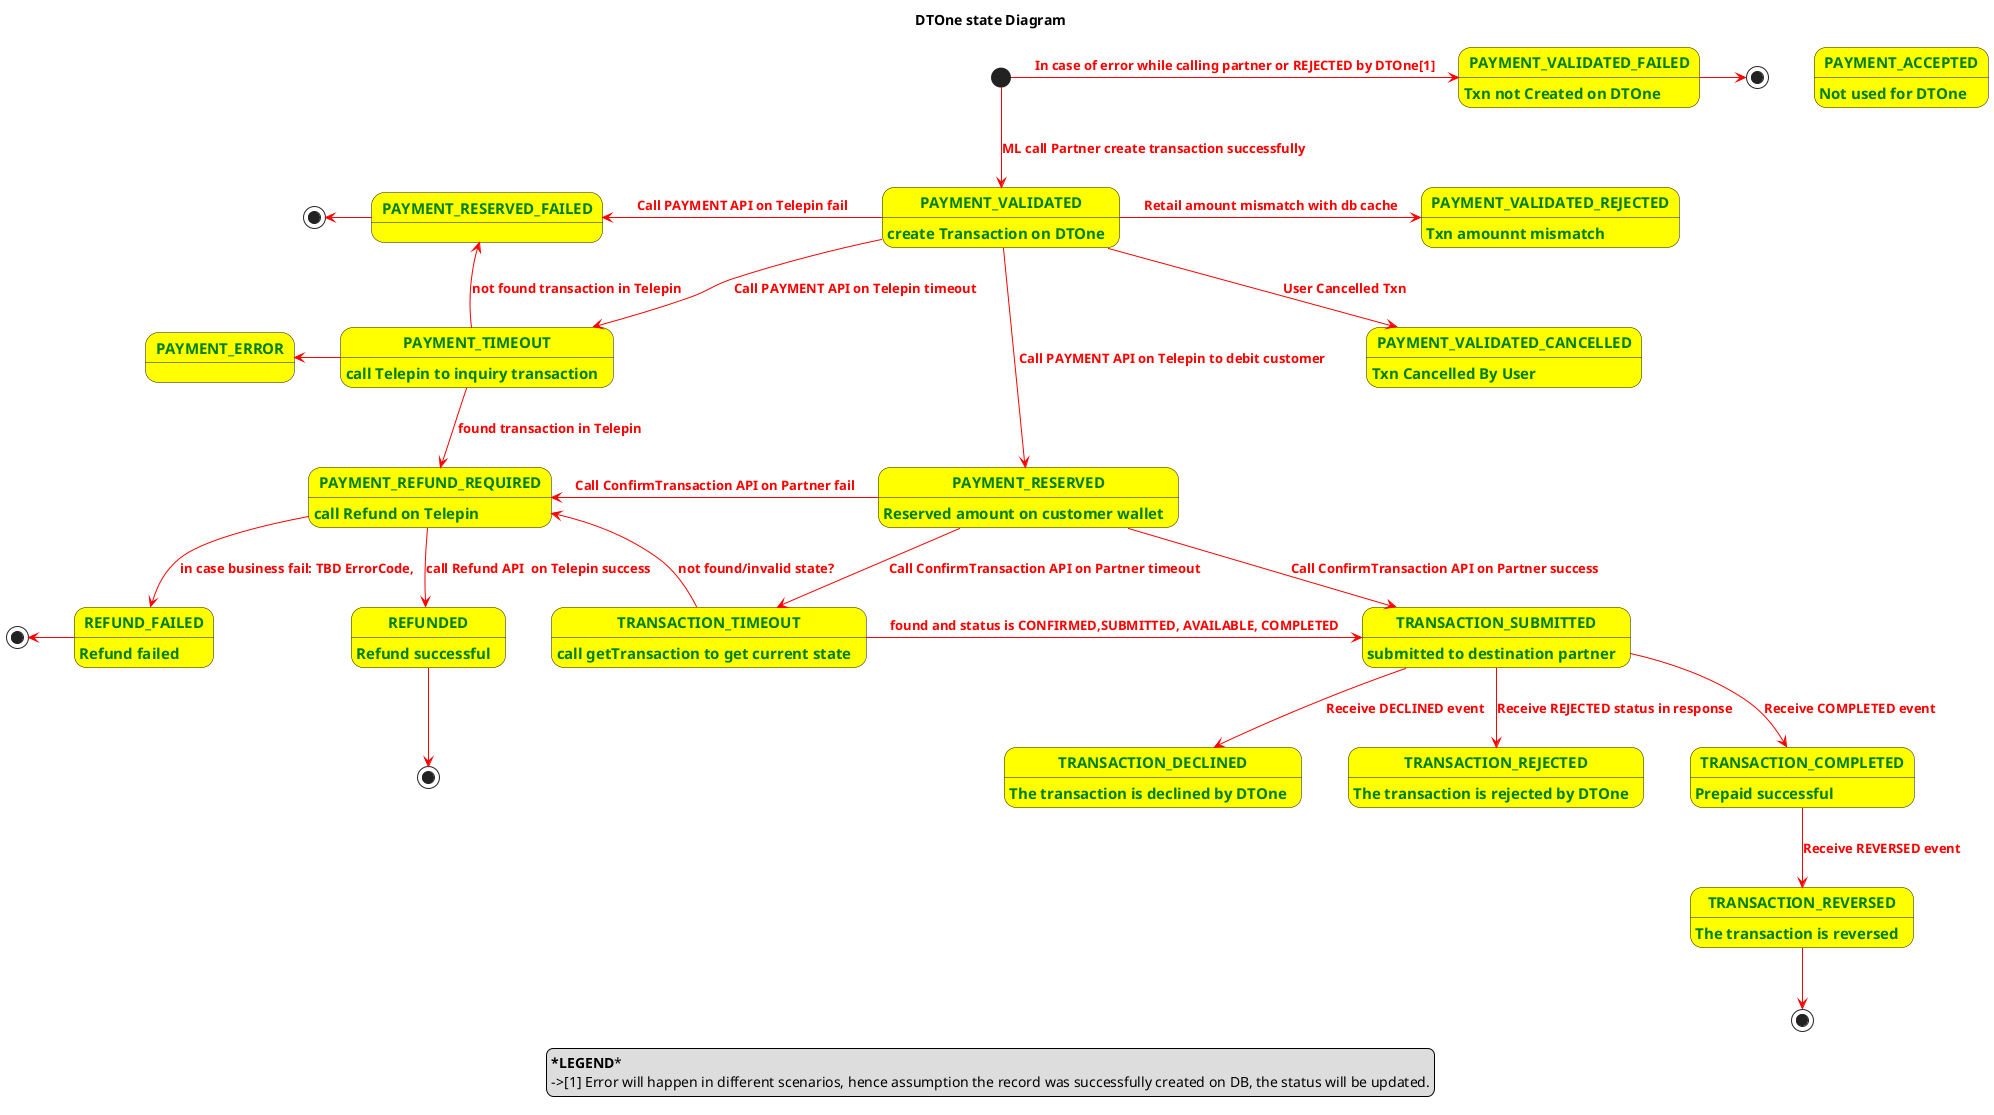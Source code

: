 @startuml
skinparam State {
  BackgroundColor yellow
  FontColor GREEN
  FontName Sanserif
  FontSize 15
  FontStyle bold
'LineColor Red

}

<style>
 arrow {
  FontColor RED
  FontName Sanserif
  FontStyle bold
    LineColor Red
  }

</style>
title DTOne state Diagram
state end1    <<end>>
state end2    <<end>>
state end3    <<end>>
state end5    <<end>>

'state PAYMENT_VALIDATED #magenta
'state s1 : s1 description
'state s2 #pink;line:red;line.bold;text:red : s2 description
'state s3 #palegreen;line:green;line.dashed;text:green : s3 description
'state s4 #aliceblue;line:blue;line.dotted;text:blue   : s4 description
' start, choice, fork, join, end
' For an example: state end5    <<end>>

[*] -down-> PAYMENT_VALIDATED : ML call Partner create transaction successfully
[*] -> PAYMENT_VALIDATED_FAILED: In case of error while calling partner or REJECTED by DTOne[1]


PAYMENT_VALIDATED -down-> PAYMENT_VALIDATED_CANCELLED: User Cancelled Txn
PAYMENT_VALIDATED -down-> PAYMENT_RESERVED : Call PAYMENT API on Telepin to debit customer
PAYMENT_VALIDATED -right-> PAYMENT_VALIDATED_REJECTED : Retail amount mismatch with db cache
PAYMENT_VALIDATED -left-> PAYMENT_RESERVED_FAILED : Call PAYMENT API on Telepin fail
PAYMENT_VALIDATED -down-> PAYMENT_TIMEOUT : Call PAYMENT API on Telepin timeout

PAYMENT_TIMEOUT -up->PAYMENT_RESERVED_FAILED: not found transaction in Telepin
PAYMENT_TIMEOUT -down->PAYMENT_REFUND_REQUIRED: found transaction in Telepin
PAYMENT_TIMEOUT -left-> PAYMENT_ERROR

PAYMENT_REFUND_REQUIRED -down-> REFUNDED: call Refund API  on Telepin success
PAYMENT_REFUND_REQUIRED -down-> REFUND_FAILED: in case business fail: TBD ErrorCode,


PAYMENT_RESERVED -down-> TRANSACTION_SUBMITTED: Call ConfirmTransaction API on Partner success
PAYMENT_RESERVED -left-> PAYMENT_REFUND_REQUIRED : Call ConfirmTransaction API on Partner fail
PAYMENT_RESERVED -down-> TRANSACTION_TIMEOUT : Call ConfirmTransaction API on Partner timeout
TRANSACTION_TIMEOUT -down-> PAYMENT_REFUND_REQUIRED: not found/invalid state?
TRANSACTION_TIMEOUT -right-> TRANSACTION_SUBMITTED: found and status is CONFIRMED,SUBMITTED, AVAILABLE, COMPLETED

TRANSACTION_SUBMITTED -down-> TRANSACTION_DECLINED: Receive DECLINED event
TRANSACTION_SUBMITTED -down-> TRANSACTION_REJECTED: Receive REJECTED status in response
TRANSACTION_SUBMITTED -down-> TRANSACTION_COMPLETED: Receive COMPLETED event
TRANSACTION_COMPLETED -down-> TRANSACTION_REVERSED: Receive REVERSED event

REFUNDED --> [*]
PAYMENT_VALIDATED_FAILED -right-> end1
PAYMENT_RESERVED_FAILED -left-> end2
REFUND_FAILED -left-> end3
TRANSACTION_REVERSED -down-> end5

PAYMENT_VALIDATED: create Transaction on DTOne
PAYMENT_VALIDATED_FAILED: Txn not Created on DTOne
PAYMENT_VALIDATED_REJECTED: Txn amounnt mismatch
PAYMENT_VALIDATED_CANCELLED: Txn Cancelled By User
PAYMENT_ACCEPTED : Not used for DTOne
PAYMENT_RESERVED: Reserved amount on customer wallet
PAYMENT_TIMEOUT: call Telepin to inquiry transaction
TRANSACTION_SUBMITTED: submitted to destination partner
TRANSACTION_DECLINED: The transaction is declined by DTOne
TRANSACTION_COMPLETED : Prepaid successful
TRANSACTION_REVERSED: The transaction is reversed
TRANSACTION_REJECTED: The transaction is rejected by DTOne
TRANSACTION_TIMEOUT: call getTransaction to get current state
REFUNDED : Refund successful
REFUND_FAILED : Refund failed
PAYMENT_REFUND_REQUIRED: call Refund on Telepin
'in case Partner refund success and Telepin fail then status is PAYMENT_REFUND_REQUIRED'

legend
***LEGEND***
->[1] Error will happen in different scenarios, hence assumption the record was successfully created on DB, the status will be updated.
end legend
@enduml